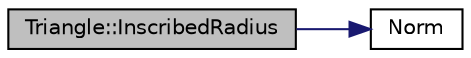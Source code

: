 digraph "Triangle::InscribedRadius"
{
 // LATEX_PDF_SIZE
  edge [fontname="Helvetica",fontsize="10",labelfontname="Helvetica",labelfontsize="10"];
  node [fontname="Helvetica",fontsize="10",shape=record];
  rankdir="LR";
  Node1 [label="Triangle::InscribedRadius",height=0.2,width=0.4,color="black", fillcolor="grey75", style="filled", fontcolor="black",tooltip="Compute the radius of the circle inscribed in the triangle."];
  Node1 -> Node2 [color="midnightblue",fontsize="10",style="solid",fontname="Helvetica"];
  Node2 [label="Norm",height=0.2,width=0.4,color="black", fillcolor="white", style="filled",URL="$evector_8h.html#af90b4e3482e18ba87ba91dac37f85813",tooltip="Compute the Euclidean norm of a vector."];
}
